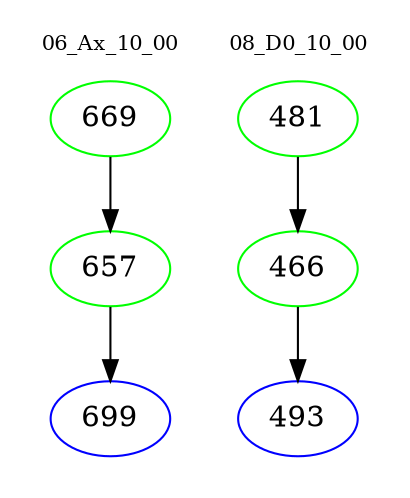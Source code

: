 digraph{
subgraph cluster_0 {
color = white
label = "06_Ax_10_00";
fontsize=10;
T0_669 [label="669", color="green"]
T0_669 -> T0_657 [color="black"]
T0_657 [label="657", color="green"]
T0_657 -> T0_699 [color="black"]
T0_699 [label="699", color="blue"]
}
subgraph cluster_1 {
color = white
label = "08_D0_10_00";
fontsize=10;
T1_481 [label="481", color="green"]
T1_481 -> T1_466 [color="black"]
T1_466 [label="466", color="green"]
T1_466 -> T1_493 [color="black"]
T1_493 [label="493", color="blue"]
}
}
